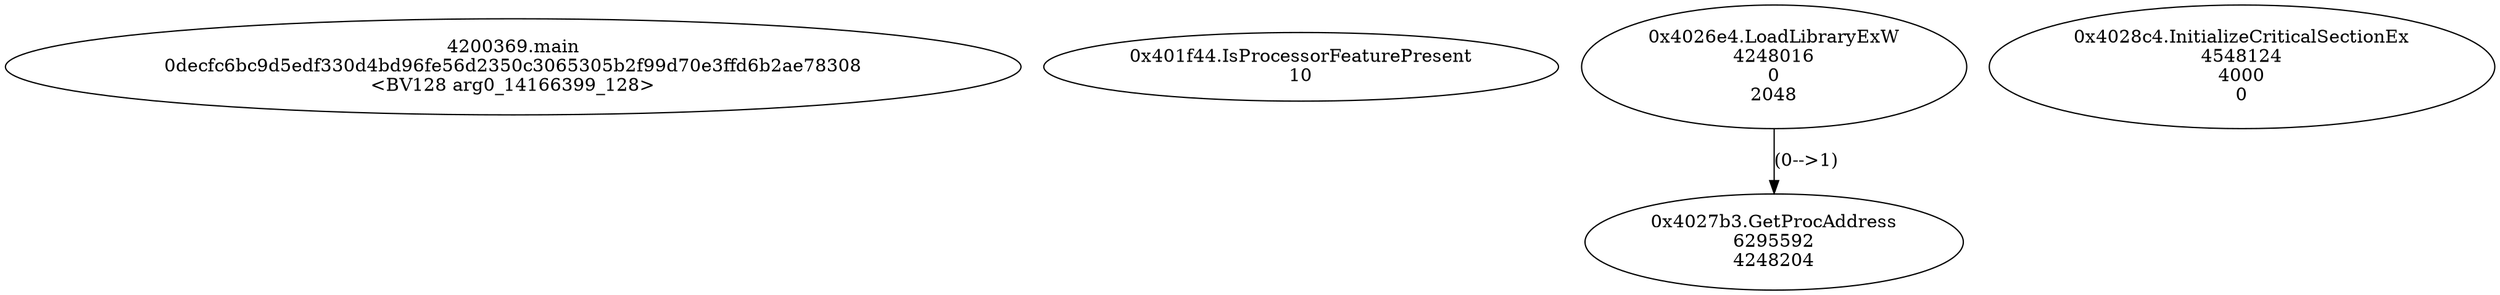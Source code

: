 // Global SCDG with merge call
digraph {
	0 [label="4200369.main
0decfc6bc9d5edf330d4bd96fe56d2350c3065305b2f99d70e3ffd6b2ae78308
<BV128 arg0_14166399_128>"]
	1 [label="0x401f44.IsProcessorFeaturePresent
10"]
	2 [label="0x4026e4.LoadLibraryExW
4248016
0
2048"]
	3 [label="0x4027b3.GetProcAddress
6295592
4248204"]
	2 -> 3 [label="(0-->1)"]
	4 [label="0x4028c4.InitializeCriticalSectionEx
4548124
4000
0"]
}
